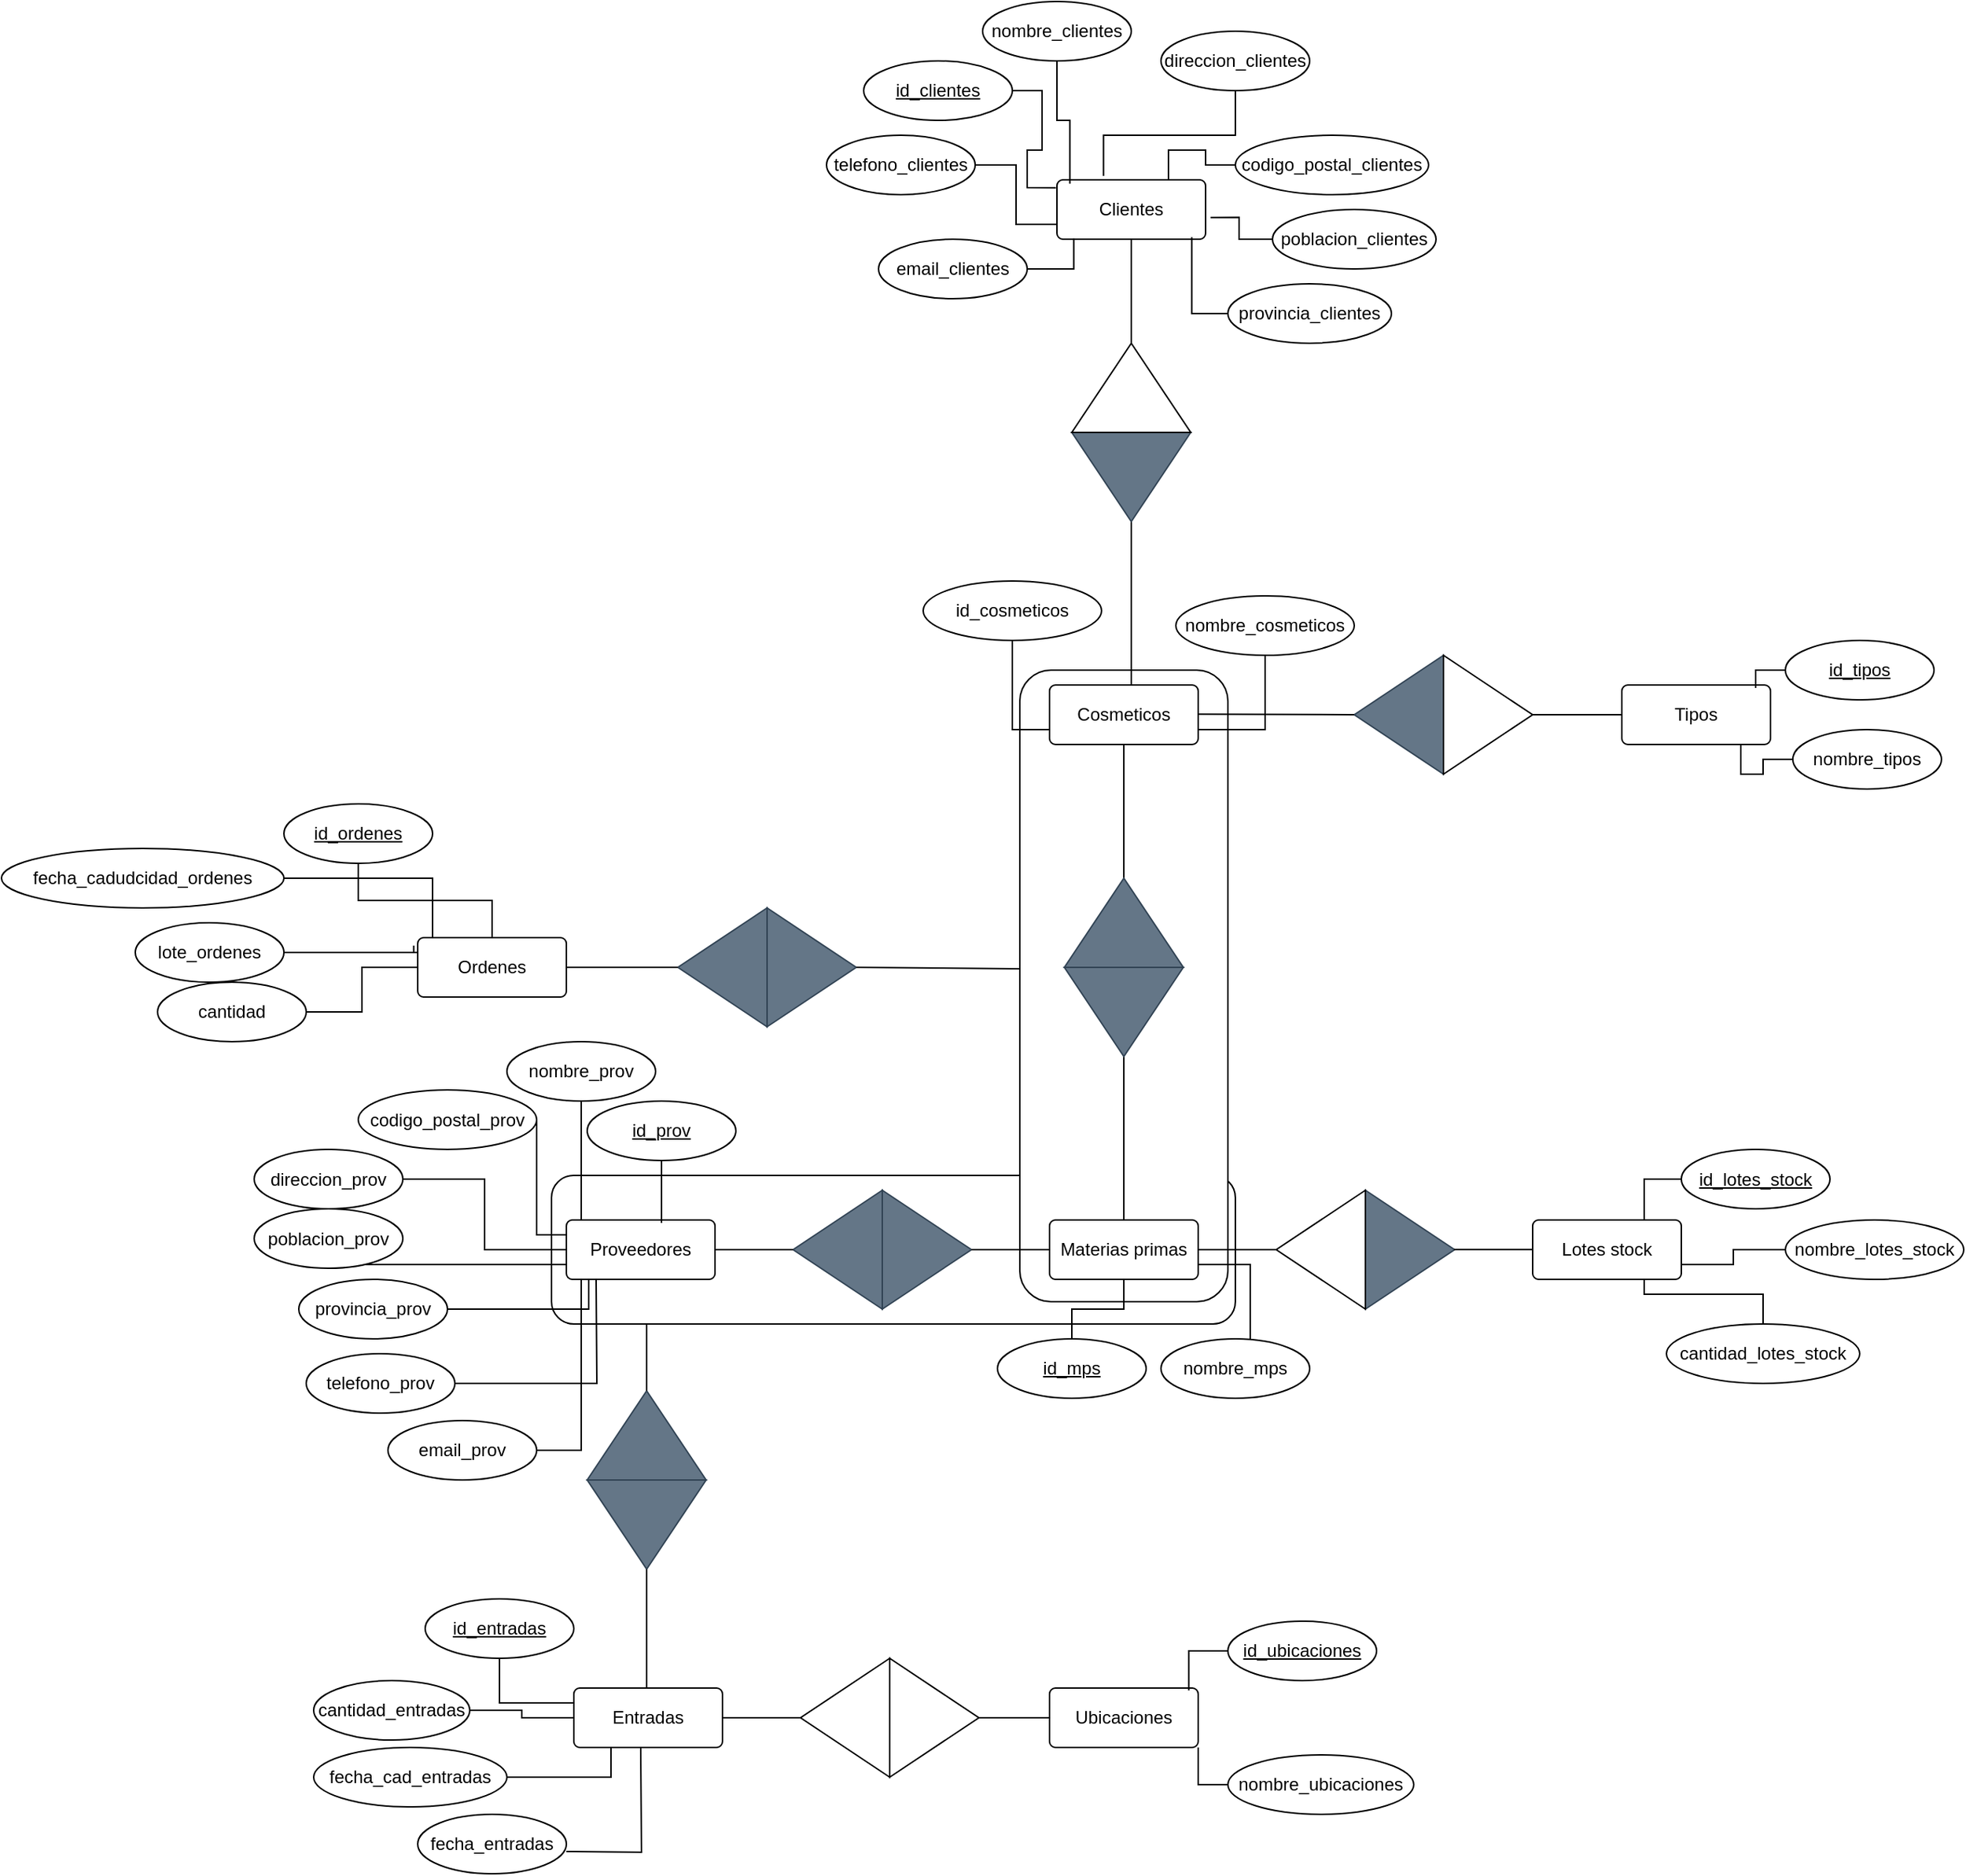 <mxfile version="24.7.17">
  <diagram id="R2lEEEUBdFMjLlhIrx00" name="Page-1">
    <mxGraphModel dx="2390" dy="1475" grid="1" gridSize="10" guides="1" tooltips="1" connect="1" arrows="1" fold="1" page="1" pageScale="1" pageWidth="850" pageHeight="1100" math="0" shadow="0" extFonts="Permanent Marker^https://fonts.googleapis.com/css?family=Permanent+Marker">
      <root>
        <mxCell id="0" />
        <mxCell id="1" parent="0" />
        <mxCell id="o5mv1ufsWUCECMh0fVtF-53" value="" style="rounded=1;whiteSpace=wrap;html=1;" parent="1" vertex="1">
          <mxGeometry x="440" y="800" width="460" height="100" as="geometry" />
        </mxCell>
        <mxCell id="o5mv1ufsWUCECMh0fVtF-27" value="" style="rounded=1;whiteSpace=wrap;html=1;rotation=90;" parent="1" vertex="1">
          <mxGeometry x="612.5" y="602.5" width="425" height="140" as="geometry" />
        </mxCell>
        <mxCell id="GkTLFh9MGfN7TxAeOnmk-2" value="Materias primas" style="rounded=1;arcSize=10;whiteSpace=wrap;html=1;align=center;" parent="1" vertex="1">
          <mxGeometry x="775" y="830" width="100" height="40" as="geometry" />
        </mxCell>
        <mxCell id="chmthk0Oqw4V00-qqQDX-45" style="edgeStyle=orthogonalEdgeStyle;rounded=0;orthogonalLoop=1;jettySize=auto;html=1;endArrow=none;endFill=0;" parent="1" source="fiOfgjRnVxK1CXLO4UrZ-9" target="bnQ85dxgFnPK9u5thOMU-21" edge="1">
          <mxGeometry relative="1" as="geometry" />
        </mxCell>
        <mxCell id="fiOfgjRnVxK1CXLO4UrZ-9" value="id_ordenes" style="ellipse;whiteSpace=wrap;html=1;align=center;fontStyle=4;" parent="1" vertex="1">
          <mxGeometry x="260" y="550" width="100" height="40" as="geometry" />
        </mxCell>
        <mxCell id="fiOfgjRnVxK1CXLO4UrZ-10" value="lote_ordenes" style="ellipse;whiteSpace=wrap;html=1;align=center;" parent="1" vertex="1">
          <mxGeometry x="160" y="630" width="100" height="40" as="geometry" />
        </mxCell>
        <mxCell id="chmthk0Oqw4V00-qqQDX-47" style="edgeStyle=orthogonalEdgeStyle;rounded=0;orthogonalLoop=1;jettySize=auto;html=1;entryX=0;entryY=0.5;entryDx=0;entryDy=0;endArrow=none;endFill=0;" parent="1" source="fiOfgjRnVxK1CXLO4UrZ-11" target="bnQ85dxgFnPK9u5thOMU-21" edge="1">
          <mxGeometry relative="1" as="geometry" />
        </mxCell>
        <mxCell id="fiOfgjRnVxK1CXLO4UrZ-11" value="cantidad" style="ellipse;whiteSpace=wrap;html=1;align=center;" parent="1" vertex="1">
          <mxGeometry x="175" y="670" width="100" height="40" as="geometry" />
        </mxCell>
        <mxCell id="chmthk0Oqw4V00-qqQDX-50" style="edgeStyle=orthogonalEdgeStyle;rounded=0;orthogonalLoop=1;jettySize=auto;html=1;entryX=0.113;entryY=0.017;entryDx=0;entryDy=0;entryPerimeter=0;endArrow=none;endFill=0;" parent="1" source="fiOfgjRnVxK1CXLO4UrZ-12" target="bnQ85dxgFnPK9u5thOMU-21" edge="1">
          <mxGeometry relative="1" as="geometry">
            <mxPoint x="470" y="670" as="targetPoint" />
            <Array as="points">
              <mxPoint x="360" y="600" />
              <mxPoint x="360" y="641" />
            </Array>
          </mxGeometry>
        </mxCell>
        <mxCell id="fiOfgjRnVxK1CXLO4UrZ-12" value="fecha_cadudcidad_ordenes" style="ellipse;whiteSpace=wrap;html=1;align=center;" parent="1" vertex="1">
          <mxGeometry x="70" y="580" width="190" height="40" as="geometry" />
        </mxCell>
        <mxCell id="fiOfgjRnVxK1CXLO4UrZ-26" value="id_clientes" style="ellipse;whiteSpace=wrap;html=1;align=center;fontStyle=4;" parent="1" vertex="1">
          <mxGeometry x="650" y="50" width="100" height="40" as="geometry" />
        </mxCell>
        <mxCell id="fiOfgjRnVxK1CXLO4UrZ-27" value="nombre_clientes" style="ellipse;whiteSpace=wrap;html=1;align=center;" parent="1" vertex="1">
          <mxGeometry x="730" y="10" width="100" height="40" as="geometry" />
        </mxCell>
        <mxCell id="fiOfgjRnVxK1CXLO4UrZ-28" value="direccion_clientes" style="ellipse;whiteSpace=wrap;html=1;align=center;" parent="1" vertex="1">
          <mxGeometry x="850" y="30" width="100" height="40" as="geometry" />
        </mxCell>
        <mxCell id="chmthk0Oqw4V00-qqQDX-59" style="edgeStyle=orthogonalEdgeStyle;rounded=0;orthogonalLoop=1;jettySize=auto;html=1;entryX=0.75;entryY=0;entryDx=0;entryDy=0;endArrow=none;endFill=0;" parent="1" source="fiOfgjRnVxK1CXLO4UrZ-29" target="o5mv1ufsWUCECMh0fVtF-19" edge="1">
          <mxGeometry relative="1" as="geometry" />
        </mxCell>
        <mxCell id="fiOfgjRnVxK1CXLO4UrZ-29" value="codigo_postal_clientes" style="ellipse;whiteSpace=wrap;html=1;align=center;" parent="1" vertex="1">
          <mxGeometry x="900" y="100" width="130" height="40" as="geometry" />
        </mxCell>
        <mxCell id="fiOfgjRnVxK1CXLO4UrZ-30" value="poblacion_clientes" style="ellipse;whiteSpace=wrap;html=1;align=center;" parent="1" vertex="1">
          <mxGeometry x="925" y="150" width="110" height="40" as="geometry" />
        </mxCell>
        <mxCell id="fiOfgjRnVxK1CXLO4UrZ-31" value="provincia_clientes" style="ellipse;whiteSpace=wrap;html=1;align=center;" parent="1" vertex="1">
          <mxGeometry x="895" y="200" width="110" height="40" as="geometry" />
        </mxCell>
        <mxCell id="fiOfgjRnVxK1CXLO4UrZ-32" value="email_clientes" style="ellipse;whiteSpace=wrap;html=1;align=center;" parent="1" vertex="1">
          <mxGeometry x="660" y="170" width="100" height="40" as="geometry" />
        </mxCell>
        <mxCell id="chmthk0Oqw4V00-qqQDX-55" style="edgeStyle=orthogonalEdgeStyle;rounded=0;orthogonalLoop=1;jettySize=auto;html=1;entryX=0;entryY=0.75;entryDx=0;entryDy=0;endArrow=none;endFill=0;" parent="1" source="fiOfgjRnVxK1CXLO4UrZ-33" target="o5mv1ufsWUCECMh0fVtF-19" edge="1">
          <mxGeometry relative="1" as="geometry" />
        </mxCell>
        <mxCell id="fiOfgjRnVxK1CXLO4UrZ-33" value="telefono_clientes" style="ellipse;whiteSpace=wrap;html=1;align=center;" parent="1" vertex="1">
          <mxGeometry x="625" y="100" width="100" height="40" as="geometry" />
        </mxCell>
        <mxCell id="fiOfgjRnVxK1CXLO4UrZ-55" value="id_prov" style="ellipse;whiteSpace=wrap;html=1;align=center;fontStyle=4;" parent="1" vertex="1">
          <mxGeometry x="464" y="750" width="100" height="40" as="geometry" />
        </mxCell>
        <mxCell id="chmthk0Oqw4V00-qqQDX-38" style="edgeStyle=orthogonalEdgeStyle;rounded=0;orthogonalLoop=1;jettySize=auto;html=1;endArrow=none;endFill=0;" parent="1" source="fiOfgjRnVxK1CXLO4UrZ-56" target="o5mv1ufsWUCECMh0fVtF-52" edge="1">
          <mxGeometry relative="1" as="geometry">
            <Array as="points">
              <mxPoint x="460" y="810" />
              <mxPoint x="460" y="810" />
            </Array>
          </mxGeometry>
        </mxCell>
        <mxCell id="fiOfgjRnVxK1CXLO4UrZ-56" value="nombre_prov" style="ellipse;whiteSpace=wrap;html=1;align=center;" parent="1" vertex="1">
          <mxGeometry x="410" y="710" width="100" height="40" as="geometry" />
        </mxCell>
        <mxCell id="chmthk0Oqw4V00-qqQDX-40" style="edgeStyle=orthogonalEdgeStyle;rounded=0;orthogonalLoop=1;jettySize=auto;html=1;endArrow=none;endFill=0;entryX=0;entryY=0.5;entryDx=0;entryDy=0;" parent="1" source="fiOfgjRnVxK1CXLO4UrZ-57" target="o5mv1ufsWUCECMh0fVtF-52" edge="1">
          <mxGeometry relative="1" as="geometry" />
        </mxCell>
        <mxCell id="fiOfgjRnVxK1CXLO4UrZ-57" value="direccion_prov" style="ellipse;whiteSpace=wrap;html=1;align=center;" parent="1" vertex="1">
          <mxGeometry x="240" y="782.5" width="100" height="40" as="geometry" />
        </mxCell>
        <mxCell id="chmthk0Oqw4V00-qqQDX-39" style="edgeStyle=orthogonalEdgeStyle;rounded=0;orthogonalLoop=1;jettySize=auto;html=1;entryX=0;entryY=0.25;entryDx=0;entryDy=0;endArrow=none;endFill=0;" parent="1" source="fiOfgjRnVxK1CXLO4UrZ-58" target="o5mv1ufsWUCECMh0fVtF-52" edge="1">
          <mxGeometry relative="1" as="geometry">
            <Array as="points">
              <mxPoint x="430" y="840" />
            </Array>
          </mxGeometry>
        </mxCell>
        <mxCell id="fiOfgjRnVxK1CXLO4UrZ-58" value="codigo_postal_prov" style="ellipse;whiteSpace=wrap;html=1;align=center;" parent="1" vertex="1">
          <mxGeometry x="310" y="742.5" width="120" height="40" as="geometry" />
        </mxCell>
        <mxCell id="chmthk0Oqw4V00-qqQDX-41" style="edgeStyle=orthogonalEdgeStyle;rounded=0;orthogonalLoop=1;jettySize=auto;html=1;entryX=0;entryY=0.75;entryDx=0;entryDy=0;endArrow=none;endFill=0;" parent="1" source="fiOfgjRnVxK1CXLO4UrZ-59" target="o5mv1ufsWUCECMh0fVtF-52" edge="1">
          <mxGeometry relative="1" as="geometry">
            <Array as="points">
              <mxPoint x="390" y="860" />
              <mxPoint x="390" y="860" />
            </Array>
          </mxGeometry>
        </mxCell>
        <mxCell id="fiOfgjRnVxK1CXLO4UrZ-59" value="poblacion_prov" style="ellipse;whiteSpace=wrap;html=1;align=center;" parent="1" vertex="1">
          <mxGeometry x="240" y="822.5" width="100" height="40" as="geometry" />
        </mxCell>
        <mxCell id="fiOfgjRnVxK1CXLO4UrZ-60" value="provincia_prov" style="ellipse;whiteSpace=wrap;html=1;align=center;" parent="1" vertex="1">
          <mxGeometry x="270" y="870" width="100" height="40" as="geometry" />
        </mxCell>
        <mxCell id="chmthk0Oqw4V00-qqQDX-43" style="edgeStyle=orthogonalEdgeStyle;rounded=0;orthogonalLoop=1;jettySize=auto;html=1;endArrow=none;endFill=0;" parent="1" source="fiOfgjRnVxK1CXLO4UrZ-61" edge="1">
          <mxGeometry relative="1" as="geometry">
            <mxPoint x="470" y="870" as="targetPoint" />
          </mxGeometry>
        </mxCell>
        <mxCell id="fiOfgjRnVxK1CXLO4UrZ-61" value="telefono_prov" style="ellipse;whiteSpace=wrap;html=1;align=center;" parent="1" vertex="1">
          <mxGeometry x="275" y="920" width="100" height="40" as="geometry" />
        </mxCell>
        <mxCell id="chmthk0Oqw4V00-qqQDX-44" style="edgeStyle=orthogonalEdgeStyle;rounded=0;orthogonalLoop=1;jettySize=auto;html=1;entryX=0.095;entryY=0.985;entryDx=0;entryDy=0;endArrow=none;endFill=0;entryPerimeter=0;" parent="1" source="fiOfgjRnVxK1CXLO4UrZ-62" target="o5mv1ufsWUCECMh0fVtF-52" edge="1">
          <mxGeometry relative="1" as="geometry">
            <Array as="points">
              <mxPoint x="460" y="985" />
              <mxPoint x="460" y="860" />
              <mxPoint x="459" y="860" />
            </Array>
          </mxGeometry>
        </mxCell>
        <mxCell id="fiOfgjRnVxK1CXLO4UrZ-62" value="email_prov" style="ellipse;whiteSpace=wrap;html=1;align=center;" parent="1" vertex="1">
          <mxGeometry x="330" y="965" width="100" height="40" as="geometry" />
        </mxCell>
        <mxCell id="fiOfgjRnVxK1CXLO4UrZ-7" value="id_ubicaciones" style="ellipse;whiteSpace=wrap;html=1;align=center;fontStyle=4;" parent="1" vertex="1">
          <mxGeometry x="895" y="1100" width="100" height="40" as="geometry" />
        </mxCell>
        <mxCell id="chmthk0Oqw4V00-qqQDX-33" style="edgeStyle=orthogonalEdgeStyle;rounded=0;orthogonalLoop=1;jettySize=auto;html=1;entryX=1;entryY=1;entryDx=0;entryDy=0;endArrow=none;endFill=0;" parent="1" source="fiOfgjRnVxK1CXLO4UrZ-8" target="o5mv1ufsWUCECMh0fVtF-1" edge="1">
          <mxGeometry relative="1" as="geometry" />
        </mxCell>
        <mxCell id="fiOfgjRnVxK1CXLO4UrZ-8" value="nombre_ubicaciones" style="ellipse;whiteSpace=wrap;html=1;align=center;" parent="1" vertex="1">
          <mxGeometry x="895" y="1190" width="125" height="40" as="geometry" />
        </mxCell>
        <mxCell id="bnQ85dxgFnPK9u5thOMU-21" value="Ordenes" style="rounded=1;arcSize=10;whiteSpace=wrap;html=1;align=center;" parent="1" vertex="1">
          <mxGeometry x="350" y="640" width="100" height="40" as="geometry" />
        </mxCell>
        <mxCell id="chmthk0Oqw4V00-qqQDX-53" style="edgeStyle=orthogonalEdgeStyle;rounded=0;orthogonalLoop=1;jettySize=auto;html=1;entryX=1;entryY=0.75;entryDx=0;entryDy=0;endArrow=none;endFill=0;" parent="1" source="bnQ85dxgFnPK9u5thOMU-27" target="bnQ85dxgFnPK9u5thOMU-55" edge="1">
          <mxGeometry relative="1" as="geometry" />
        </mxCell>
        <mxCell id="bnQ85dxgFnPK9u5thOMU-27" value="nombre_cosmeticos" style="ellipse;whiteSpace=wrap;html=1;align=center;" parent="1" vertex="1">
          <mxGeometry x="860" y="410" width="120" height="40" as="geometry" />
        </mxCell>
        <mxCell id="bnQ85dxgFnPK9u5thOMU-31" value="" style="group;rotation=-180;" parent="1" vertex="1" connectable="0">
          <mxGeometry x="525" y="620" width="120" height="80" as="geometry" />
        </mxCell>
        <mxCell id="bnQ85dxgFnPK9u5thOMU-32" value="" style="triangle;whiteSpace=wrap;html=1;rotation=-180;fillColor=#647687;fontColor=#ffffff;strokeColor=#314354;" parent="bnQ85dxgFnPK9u5thOMU-31" vertex="1">
          <mxGeometry width="60" height="80" as="geometry" />
        </mxCell>
        <mxCell id="bnQ85dxgFnPK9u5thOMU-33" value="" style="triangle;whiteSpace=wrap;html=1;rotation=-360;fillColor=#647687;fontColor=#ffffff;strokeColor=#314354;" parent="bnQ85dxgFnPK9u5thOMU-31" vertex="1">
          <mxGeometry x="60" width="60" height="80" as="geometry" />
        </mxCell>
        <mxCell id="bnQ85dxgFnPK9u5thOMU-55" value="Cosmeticos" style="rounded=1;arcSize=10;whiteSpace=wrap;html=1;align=center;" parent="1" vertex="1">
          <mxGeometry x="775" y="470" width="100" height="40" as="geometry" />
        </mxCell>
        <mxCell id="bnQ85dxgFnPK9u5thOMU-56" value="" style="endArrow=none;html=1;rounded=0;entryX=0.5;entryY=1;entryDx=0;entryDy=0;exitX=1;exitY=0.5;exitDx=0;exitDy=0;" parent="1" source="bnQ85dxgFnPK9u5thOMU-54" target="bnQ85dxgFnPK9u5thOMU-55" edge="1">
          <mxGeometry width="50" height="50" relative="1" as="geometry">
            <mxPoint x="140" y="40" as="sourcePoint" />
            <mxPoint x="190" y="-10" as="targetPoint" />
          </mxGeometry>
        </mxCell>
        <mxCell id="bnQ85dxgFnPK9u5thOMU-57" value="" style="endArrow=none;html=1;rounded=0;exitX=0.5;exitY=0;exitDx=0;exitDy=0;entryX=1;entryY=0.5;entryDx=0;entryDy=0;" parent="1" source="GkTLFh9MGfN7TxAeOnmk-2" target="bnQ85dxgFnPK9u5thOMU-53" edge="1">
          <mxGeometry width="50" height="50" relative="1" as="geometry">
            <mxPoint x="140" y="40" as="sourcePoint" />
            <mxPoint x="190" y="-10" as="targetPoint" />
          </mxGeometry>
        </mxCell>
        <mxCell id="bnQ85dxgFnPK9u5thOMU-82" value="Tipos" style="rounded=1;arcSize=10;whiteSpace=wrap;html=1;align=center;" parent="1" vertex="1">
          <mxGeometry x="1160" y="470" width="100" height="40" as="geometry" />
        </mxCell>
        <mxCell id="bnQ85dxgFnPK9u5thOMU-83" value="id_tipos" style="ellipse;whiteSpace=wrap;html=1;align=center;fontStyle=4;" parent="1" vertex="1">
          <mxGeometry x="1270" y="440" width="100" height="40" as="geometry" />
        </mxCell>
        <mxCell id="bnQ85dxgFnPK9u5thOMU-84" value="nombre_tipos" style="ellipse;whiteSpace=wrap;html=1;align=center;" parent="1" vertex="1">
          <mxGeometry x="1275" y="500" width="100" height="40" as="geometry" />
        </mxCell>
        <mxCell id="bnQ85dxgFnPK9u5thOMU-88" value="" style="endArrow=none;html=1;rounded=0;entryX=0;entryY=0.5;entryDx=0;entryDy=0;exitX=1;exitY=0.5;exitDx=0;exitDy=0;" parent="1" source="o5mv1ufsWUCECMh0fVtF-37" target="bnQ85dxgFnPK9u5thOMU-82" edge="1">
          <mxGeometry width="50" height="50" relative="1" as="geometry">
            <mxPoint x="1010" y="490" as="sourcePoint" />
            <mxPoint x="75" y="590" as="targetPoint" />
          </mxGeometry>
        </mxCell>
        <mxCell id="bnQ85dxgFnPK9u5thOMU-53" value="" style="triangle;whiteSpace=wrap;html=1;rotation=90;fillColor=#647687;fontColor=#ffffff;strokeColor=#314354;" parent="1" vertex="1">
          <mxGeometry x="795" y="650" width="60" height="80" as="geometry" />
        </mxCell>
        <mxCell id="bnQ85dxgFnPK9u5thOMU-54" value="" style="triangle;whiteSpace=wrap;html=1;rotation=-90;fillColor=#647687;fontColor=#ffffff;strokeColor=#314354;" parent="1" vertex="1">
          <mxGeometry x="795" y="590" width="60" height="80" as="geometry" />
        </mxCell>
        <mxCell id="bnQ85dxgFnPK9u5thOMU-107" value="" style="endArrow=none;html=1;rounded=0;exitX=0.815;exitY=1.037;exitDx=0;exitDy=0;exitPerimeter=0;" parent="1" edge="1">
          <mxGeometry width="50" height="50" relative="1" as="geometry">
            <mxPoint x="305.79" y="609.855" as="sourcePoint" />
            <mxPoint x="305.498" y="610" as="targetPoint" />
          </mxGeometry>
        </mxCell>
        <mxCell id="bnQ85dxgFnPK9u5thOMU-112" value="" style="group;rotation=0;" parent="1" vertex="1" connectable="0">
          <mxGeometry x="607.5" y="1125" width="120" height="80" as="geometry" />
        </mxCell>
        <mxCell id="bnQ85dxgFnPK9u5thOMU-113" value="" style="triangle;whiteSpace=wrap;html=1;rotation=0;" parent="bnQ85dxgFnPK9u5thOMU-112" vertex="1">
          <mxGeometry x="60" width="60" height="80" as="geometry" />
        </mxCell>
        <mxCell id="bnQ85dxgFnPK9u5thOMU-114" value="" style="triangle;whiteSpace=wrap;html=1;rotation=-180;" parent="bnQ85dxgFnPK9u5thOMU-112" vertex="1">
          <mxGeometry width="60" height="80" as="geometry" />
        </mxCell>
        <mxCell id="bnQ85dxgFnPK9u5thOMU-116" value="" style="endArrow=none;html=1;rounded=0;entryX=1;entryY=0.5;entryDx=0;entryDy=0;exitX=1;exitY=0.5;exitDx=0;exitDy=0;" parent="1" target="bnQ85dxgFnPK9u5thOMU-114" edge="1">
          <mxGeometry width="50" height="50" relative="1" as="geometry">
            <mxPoint x="555.0" y="1165" as="sourcePoint" />
            <mxPoint x="862.5" y="815" as="targetPoint" />
          </mxGeometry>
        </mxCell>
        <mxCell id="bnQ85dxgFnPK9u5thOMU-120" value="" style="endArrow=none;html=1;rounded=0;exitX=1;exitY=0.5;exitDx=0;exitDy=0;entryX=0;entryY=0.5;entryDx=0;entryDy=0;" parent="1" source="bnQ85dxgFnPK9u5thOMU-113" edge="1">
          <mxGeometry width="50" height="50" relative="1" as="geometry">
            <mxPoint x="742.5" y="1175" as="sourcePoint" />
            <mxPoint x="777.5" y="1165" as="targetPoint" />
          </mxGeometry>
        </mxCell>
        <mxCell id="chmthk0Oqw4V00-qqQDX-31" style="edgeStyle=orthogonalEdgeStyle;rounded=0;orthogonalLoop=1;jettySize=auto;html=1;entryX=0;entryY=0.25;entryDx=0;entryDy=0;endArrow=none;endFill=0;" parent="1" source="bnQ85dxgFnPK9u5thOMU-126" target="o5mv1ufsWUCECMh0fVtF-39" edge="1">
          <mxGeometry relative="1" as="geometry" />
        </mxCell>
        <mxCell id="bnQ85dxgFnPK9u5thOMU-126" value="id_entradas" style="ellipse;whiteSpace=wrap;html=1;align=center;fontStyle=4;" parent="1" vertex="1">
          <mxGeometry x="355" y="1085" width="100" height="40" as="geometry" />
        </mxCell>
        <mxCell id="bnQ85dxgFnPK9u5thOMU-127" value="fecha_entradas" style="ellipse;whiteSpace=wrap;html=1;align=center;fontStyle=0" parent="1" vertex="1">
          <mxGeometry x="350" y="1230" width="100" height="40" as="geometry" />
        </mxCell>
        <mxCell id="chmthk0Oqw4V00-qqQDX-29" style="edgeStyle=orthogonalEdgeStyle;rounded=0;orthogonalLoop=1;jettySize=auto;html=1;entryX=0.25;entryY=1;entryDx=0;entryDy=0;endArrow=none;endFill=0;" parent="1" source="bnQ85dxgFnPK9u5thOMU-128" target="o5mv1ufsWUCECMh0fVtF-39" edge="1">
          <mxGeometry relative="1" as="geometry" />
        </mxCell>
        <mxCell id="bnQ85dxgFnPK9u5thOMU-128" value="fecha_cad_entradas" style="ellipse;whiteSpace=wrap;html=1;align=center;" parent="1" vertex="1">
          <mxGeometry x="280" y="1185" width="130" height="40" as="geometry" />
        </mxCell>
        <mxCell id="chmthk0Oqw4V00-qqQDX-30" style="edgeStyle=orthogonalEdgeStyle;rounded=0;orthogonalLoop=1;jettySize=auto;html=1;entryX=0;entryY=0.5;entryDx=0;entryDy=0;endArrow=none;endFill=0;" parent="1" source="bnQ85dxgFnPK9u5thOMU-129" target="o5mv1ufsWUCECMh0fVtF-39" edge="1">
          <mxGeometry relative="1" as="geometry" />
        </mxCell>
        <mxCell id="bnQ85dxgFnPK9u5thOMU-129" value="cantidad_entradas" style="ellipse;whiteSpace=wrap;html=1;align=center;" parent="1" vertex="1">
          <mxGeometry x="280" y="1140" width="105" height="40" as="geometry" />
        </mxCell>
        <mxCell id="o5mv1ufsWUCECMh0fVtF-1" value="Ubicaciones" style="rounded=1;arcSize=10;whiteSpace=wrap;html=1;align=center;" parent="1" vertex="1">
          <mxGeometry x="775" y="1145" width="100" height="40" as="geometry" />
        </mxCell>
        <mxCell id="o5mv1ufsWUCECMh0fVtF-17" value="" style="endArrow=none;html=1;rounded=0;endSize=7;startSize=7;entryX=0.5;entryY=1;entryDx=0;entryDy=0;exitX=1;exitY=0.5;exitDx=0;exitDy=0;" parent="1" source="o5mv1ufsWUCECMh0fVtF-23" target="o5mv1ufsWUCECMh0fVtF-19" edge="1">
          <mxGeometry width="50" height="50" relative="1" as="geometry">
            <mxPoint x="791.213" y="57.787" as="sourcePoint" />
            <mxPoint x="820" y="20" as="targetPoint" />
          </mxGeometry>
        </mxCell>
        <mxCell id="o5mv1ufsWUCECMh0fVtF-18" value="" style="endArrow=none;html=1;rounded=0;exitX=0.5;exitY=0;exitDx=0;exitDy=0;entryX=1;entryY=0.5;entryDx=0;entryDy=0;" parent="1" target="o5mv1ufsWUCECMh0fVtF-22" edge="1">
          <mxGeometry width="50" height="50" relative="1" as="geometry">
            <mxPoint x="830" y="470" as="sourcePoint" />
            <mxPoint x="490" y="50" as="targetPoint" />
          </mxGeometry>
        </mxCell>
        <mxCell id="o5mv1ufsWUCECMh0fVtF-19" value="Clientes" style="rounded=1;arcSize=10;whiteSpace=wrap;html=1;align=center;" parent="1" vertex="1">
          <mxGeometry x="780" y="130" width="100" height="40" as="geometry" />
        </mxCell>
        <mxCell id="o5mv1ufsWUCECMh0fVtF-21" value="" style="group;rotation=90;" parent="1" vertex="1" connectable="0">
          <mxGeometry x="770" y="260" width="140" height="80" as="geometry" />
        </mxCell>
        <mxCell id="o5mv1ufsWUCECMh0fVtF-22" value="" style="triangle;whiteSpace=wrap;html=1;rotation=90;fillColor=#647687;fontColor=#ffffff;strokeColor=#314354;" parent="o5mv1ufsWUCECMh0fVtF-21" vertex="1">
          <mxGeometry x="30" y="30" width="60" height="80" as="geometry" />
        </mxCell>
        <mxCell id="o5mv1ufsWUCECMh0fVtF-23" value="" style="triangle;whiteSpace=wrap;html=1;rotation=-90;" parent="o5mv1ufsWUCECMh0fVtF-21" vertex="1">
          <mxGeometry x="30" y="-30" width="60" height="80" as="geometry" />
        </mxCell>
        <mxCell id="chmthk0Oqw4V00-qqQDX-35" style="edgeStyle=orthogonalEdgeStyle;rounded=0;orthogonalLoop=1;jettySize=auto;html=1;endArrow=none;endFill=0;" parent="1" source="o5mv1ufsWUCECMh0fVtF-25" target="GkTLFh9MGfN7TxAeOnmk-2" edge="1">
          <mxGeometry relative="1" as="geometry" />
        </mxCell>
        <mxCell id="o5mv1ufsWUCECMh0fVtF-25" value="id_mps" style="ellipse;whiteSpace=wrap;html=1;align=center;fontStyle=4;" parent="1" vertex="1">
          <mxGeometry x="740" y="910" width="100" height="40" as="geometry" />
        </mxCell>
        <mxCell id="o5mv1ufsWUCECMh0fVtF-26" value="nombre_mps" style="ellipse;whiteSpace=wrap;html=1;align=center;" parent="1" vertex="1">
          <mxGeometry x="850" y="910" width="100" height="40" as="geometry" />
        </mxCell>
        <mxCell id="o5mv1ufsWUCECMh0fVtF-28" value="" style="endArrow=none;html=1;rounded=0;entryX=0.473;entryY=0.999;entryDx=0;entryDy=0;entryPerimeter=0;exitX=1;exitY=0.5;exitDx=0;exitDy=0;" parent="1" source="bnQ85dxgFnPK9u5thOMU-33" target="o5mv1ufsWUCECMh0fVtF-27" edge="1">
          <mxGeometry width="50" height="50" relative="1" as="geometry">
            <mxPoint x="630" y="790" as="sourcePoint" />
            <mxPoint x="680" y="740" as="targetPoint" />
          </mxGeometry>
        </mxCell>
        <mxCell id="o5mv1ufsWUCECMh0fVtF-31" value="" style="endArrow=none;html=1;rounded=0;entryX=1;entryY=0.5;entryDx=0;entryDy=0;" parent="1" target="bnQ85dxgFnPK9u5thOMU-32" edge="1">
          <mxGeometry width="50" height="50" relative="1" as="geometry">
            <mxPoint x="450" y="660" as="sourcePoint" />
            <mxPoint x="765" y="671" as="targetPoint" />
          </mxGeometry>
        </mxCell>
        <mxCell id="o5mv1ufsWUCECMh0fVtF-35" value="" style="group;rotation=-180;" parent="1" vertex="1" connectable="0">
          <mxGeometry x="980" y="450" width="120" height="80" as="geometry" />
        </mxCell>
        <mxCell id="o5mv1ufsWUCECMh0fVtF-36" value="" style="triangle;whiteSpace=wrap;html=1;rotation=-180;fillColor=#647687;fontColor=#ffffff;strokeColor=#314354;" parent="o5mv1ufsWUCECMh0fVtF-35" vertex="1">
          <mxGeometry width="60" height="80" as="geometry" />
        </mxCell>
        <mxCell id="o5mv1ufsWUCECMh0fVtF-37" value="" style="triangle;whiteSpace=wrap;html=1;rotation=-360;" parent="o5mv1ufsWUCECMh0fVtF-35" vertex="1">
          <mxGeometry x="60" width="60" height="80" as="geometry" />
        </mxCell>
        <mxCell id="o5mv1ufsWUCECMh0fVtF-38" value="" style="endArrow=none;html=1;rounded=0;entryX=1;entryY=0.5;entryDx=0;entryDy=0;exitX=1;exitY=0.5;exitDx=0;exitDy=0;" parent="1" target="o5mv1ufsWUCECMh0fVtF-36" edge="1">
          <mxGeometry width="50" height="50" relative="1" as="geometry">
            <mxPoint x="875" y="489.63" as="sourcePoint" />
            <mxPoint x="935" y="489.63" as="targetPoint" />
          </mxGeometry>
        </mxCell>
        <mxCell id="o5mv1ufsWUCECMh0fVtF-39" value="Entradas" style="rounded=1;arcSize=10;whiteSpace=wrap;html=1;align=center;" parent="1" vertex="1">
          <mxGeometry x="455" y="1145" width="100" height="40" as="geometry" />
        </mxCell>
        <mxCell id="o5mv1ufsWUCECMh0fVtF-47" value="" style="group;rotation=0;" parent="1" vertex="1" connectable="0">
          <mxGeometry x="602.5" y="810" width="120" height="80" as="geometry" />
        </mxCell>
        <mxCell id="o5mv1ufsWUCECMh0fVtF-48" value="" style="triangle;whiteSpace=wrap;html=1;rotation=0;fillColor=#647687;fontColor=#ffffff;strokeColor=#314354;" parent="o5mv1ufsWUCECMh0fVtF-47" vertex="1">
          <mxGeometry x="60" width="60" height="80" as="geometry" />
        </mxCell>
        <mxCell id="o5mv1ufsWUCECMh0fVtF-49" value="" style="triangle;whiteSpace=wrap;html=1;rotation=-180;fillColor=#647687;fontColor=#ffffff;strokeColor=#314354;" parent="o5mv1ufsWUCECMh0fVtF-47" vertex="1">
          <mxGeometry width="60" height="80" as="geometry" />
        </mxCell>
        <mxCell id="o5mv1ufsWUCECMh0fVtF-50" value="" style="endArrow=none;html=1;rounded=0;entryX=1;entryY=0.5;entryDx=0;entryDy=0;exitX=1;exitY=0.5;exitDx=0;exitDy=0;" parent="1" target="o5mv1ufsWUCECMh0fVtF-49" edge="1">
          <mxGeometry width="50" height="50" relative="1" as="geometry">
            <mxPoint x="550.0" y="850" as="sourcePoint" />
            <mxPoint x="857.5" y="500" as="targetPoint" />
          </mxGeometry>
        </mxCell>
        <mxCell id="o5mv1ufsWUCECMh0fVtF-51" value="" style="endArrow=none;html=1;rounded=0;exitX=1;exitY=0.5;exitDx=0;exitDy=0;entryX=0;entryY=0.5;entryDx=0;entryDy=0;" parent="1" source="o5mv1ufsWUCECMh0fVtF-48" target="GkTLFh9MGfN7TxAeOnmk-2" edge="1">
          <mxGeometry width="50" height="50" relative="1" as="geometry">
            <mxPoint x="737.5" y="860" as="sourcePoint" />
            <mxPoint x="772.5" y="850" as="targetPoint" />
          </mxGeometry>
        </mxCell>
        <mxCell id="o5mv1ufsWUCECMh0fVtF-52" value="Proveedores" style="rounded=1;arcSize=10;whiteSpace=wrap;html=1;align=center;" parent="1" vertex="1">
          <mxGeometry x="450" y="830" width="100" height="40" as="geometry" />
        </mxCell>
        <mxCell id="chmthk0Oqw4V00-qqQDX-23" value="" style="group;rotation=-90;" parent="1" vertex="1" connectable="0">
          <mxGeometry x="444" y="965" width="120" height="80" as="geometry" />
        </mxCell>
        <mxCell id="chmthk0Oqw4V00-qqQDX-24" value="" style="triangle;whiteSpace=wrap;html=1;rotation=-90;fillColor=#647687;fontColor=#ffffff;strokeColor=#314354;" parent="chmthk0Oqw4V00-qqQDX-23" vertex="1">
          <mxGeometry x="30" y="-30" width="60" height="80" as="geometry" />
        </mxCell>
        <mxCell id="chmthk0Oqw4V00-qqQDX-25" value="" style="triangle;whiteSpace=wrap;html=1;rotation=-270;fillColor=#647687;fontColor=#ffffff;strokeColor=#314354;" parent="chmthk0Oqw4V00-qqQDX-23" vertex="1">
          <mxGeometry x="30" y="30" width="60" height="80" as="geometry" />
        </mxCell>
        <mxCell id="chmthk0Oqw4V00-qqQDX-26" value="" style="endArrow=none;html=1;rounded=0;entryX=1;entryY=0.5;entryDx=0;entryDy=0;exitX=0.5;exitY=0;exitDx=0;exitDy=0;" parent="1" target="chmthk0Oqw4V00-qqQDX-25" edge="1">
          <mxGeometry width="50" height="50" relative="1" as="geometry">
            <mxPoint x="504" y="1145" as="sourcePoint" />
            <mxPoint x="-66" y="875" as="targetPoint" />
          </mxGeometry>
        </mxCell>
        <mxCell id="chmthk0Oqw4V00-qqQDX-27" value="" style="endArrow=none;html=1;rounded=0;exitX=1;exitY=0.5;exitDx=0;exitDy=0;" parent="1" source="chmthk0Oqw4V00-qqQDX-24" edge="1">
          <mxGeometry width="50" height="50" relative="1" as="geometry">
            <mxPoint x="659" y="1165" as="sourcePoint" />
            <mxPoint x="504" y="900" as="targetPoint" />
          </mxGeometry>
        </mxCell>
        <mxCell id="chmthk0Oqw4V00-qqQDX-28" style="edgeStyle=orthogonalEdgeStyle;rounded=0;orthogonalLoop=1;jettySize=auto;html=1;entryX=0.45;entryY=0.875;entryDx=0;entryDy=0;entryPerimeter=0;endArrow=none;endFill=0;" parent="1" edge="1">
          <mxGeometry relative="1" as="geometry">
            <mxPoint x="450" y="1255" as="sourcePoint" />
            <mxPoint x="500" y="1185" as="targetPoint" />
          </mxGeometry>
        </mxCell>
        <mxCell id="chmthk0Oqw4V00-qqQDX-32" style="edgeStyle=orthogonalEdgeStyle;rounded=0;orthogonalLoop=1;jettySize=auto;html=1;entryX=0.937;entryY=0.042;entryDx=0;entryDy=0;entryPerimeter=0;endArrow=none;endFill=0;" parent="1" source="fiOfgjRnVxK1CXLO4UrZ-7" target="o5mv1ufsWUCECMh0fVtF-1" edge="1">
          <mxGeometry relative="1" as="geometry" />
        </mxCell>
        <mxCell id="chmthk0Oqw4V00-qqQDX-36" style="edgeStyle=orthogonalEdgeStyle;rounded=0;orthogonalLoop=1;jettySize=auto;html=1;endArrow=none;endFill=0;entryX=1;entryY=0.75;entryDx=0;entryDy=0;" parent="1" source="o5mv1ufsWUCECMh0fVtF-26" target="GkTLFh9MGfN7TxAeOnmk-2" edge="1">
          <mxGeometry relative="1" as="geometry">
            <mxPoint x="869" y="870" as="targetPoint" />
            <Array as="points">
              <mxPoint x="910" y="860" />
            </Array>
          </mxGeometry>
        </mxCell>
        <mxCell id="chmthk0Oqw4V00-qqQDX-37" style="edgeStyle=orthogonalEdgeStyle;rounded=0;orthogonalLoop=1;jettySize=auto;html=1;entryX=0.64;entryY=0.05;entryDx=0;entryDy=0;entryPerimeter=0;endArrow=none;endFill=0;" parent="1" source="fiOfgjRnVxK1CXLO4UrZ-55" target="o5mv1ufsWUCECMh0fVtF-52" edge="1">
          <mxGeometry relative="1" as="geometry" />
        </mxCell>
        <mxCell id="chmthk0Oqw4V00-qqQDX-42" style="edgeStyle=orthogonalEdgeStyle;rounded=0;orthogonalLoop=1;jettySize=auto;html=1;endArrow=none;endFill=0;" parent="1" source="fiOfgjRnVxK1CXLO4UrZ-60" edge="1">
          <mxGeometry relative="1" as="geometry">
            <mxPoint x="465" y="870" as="targetPoint" />
            <Array as="points">
              <mxPoint x="465" y="890" />
            </Array>
          </mxGeometry>
        </mxCell>
        <mxCell id="chmthk0Oqw4V00-qqQDX-46" style="edgeStyle=orthogonalEdgeStyle;rounded=0;orthogonalLoop=1;jettySize=auto;html=1;entryX=-0.027;entryY=0.133;entryDx=0;entryDy=0;entryPerimeter=0;endArrow=none;endFill=0;" parent="1" source="fiOfgjRnVxK1CXLO4UrZ-10" target="bnQ85dxgFnPK9u5thOMU-21" edge="1">
          <mxGeometry relative="1" as="geometry">
            <Array as="points">
              <mxPoint x="350" y="650" />
              <mxPoint x="347" y="650" />
            </Array>
          </mxGeometry>
        </mxCell>
        <mxCell id="chmthk0Oqw4V00-qqQDX-52" style="edgeStyle=orthogonalEdgeStyle;rounded=0;orthogonalLoop=1;jettySize=auto;html=1;entryX=0;entryY=0.75;entryDx=0;entryDy=0;endArrow=none;endFill=0;" parent="1" source="chmthk0Oqw4V00-qqQDX-51" target="bnQ85dxgFnPK9u5thOMU-55" edge="1">
          <mxGeometry relative="1" as="geometry" />
        </mxCell>
        <mxCell id="chmthk0Oqw4V00-qqQDX-51" value="id_cosmeticos" style="ellipse;whiteSpace=wrap;html=1;align=center;" parent="1" vertex="1">
          <mxGeometry x="690" y="400" width="120" height="40" as="geometry" />
        </mxCell>
        <mxCell id="chmthk0Oqw4V00-qqQDX-54" style="edgeStyle=orthogonalEdgeStyle;rounded=0;orthogonalLoop=1;jettySize=auto;html=1;entryX=0.113;entryY=0.983;entryDx=0;entryDy=0;entryPerimeter=0;endArrow=none;endFill=0;" parent="1" source="fiOfgjRnVxK1CXLO4UrZ-32" target="o5mv1ufsWUCECMh0fVtF-19" edge="1">
          <mxGeometry relative="1" as="geometry" />
        </mxCell>
        <mxCell id="chmthk0Oqw4V00-qqQDX-56" style="edgeStyle=orthogonalEdgeStyle;rounded=0;orthogonalLoop=1;jettySize=auto;html=1;entryX=-0.007;entryY=0.133;entryDx=0;entryDy=0;entryPerimeter=0;endArrow=none;endFill=0;" parent="1" source="fiOfgjRnVxK1CXLO4UrZ-26" target="o5mv1ufsWUCECMh0fVtF-19" edge="1">
          <mxGeometry relative="1" as="geometry" />
        </mxCell>
        <mxCell id="chmthk0Oqw4V00-qqQDX-57" style="edgeStyle=orthogonalEdgeStyle;rounded=0;orthogonalLoop=1;jettySize=auto;html=1;entryX=0.087;entryY=0.067;entryDx=0;entryDy=0;entryPerimeter=0;endArrow=none;endFill=0;" parent="1" source="fiOfgjRnVxK1CXLO4UrZ-27" target="o5mv1ufsWUCECMh0fVtF-19" edge="1">
          <mxGeometry relative="1" as="geometry" />
        </mxCell>
        <mxCell id="chmthk0Oqw4V00-qqQDX-58" style="edgeStyle=orthogonalEdgeStyle;rounded=0;orthogonalLoop=1;jettySize=auto;html=1;entryX=0.313;entryY=-0.067;entryDx=0;entryDy=0;entryPerimeter=0;endArrow=none;endFill=0;" parent="1" source="fiOfgjRnVxK1CXLO4UrZ-28" target="o5mv1ufsWUCECMh0fVtF-19" edge="1">
          <mxGeometry relative="1" as="geometry" />
        </mxCell>
        <mxCell id="chmthk0Oqw4V00-qqQDX-60" style="edgeStyle=orthogonalEdgeStyle;rounded=0;orthogonalLoop=1;jettySize=auto;html=1;entryX=1.033;entryY=0.633;entryDx=0;entryDy=0;entryPerimeter=0;endArrow=none;endFill=0;" parent="1" source="fiOfgjRnVxK1CXLO4UrZ-30" target="o5mv1ufsWUCECMh0fVtF-19" edge="1">
          <mxGeometry relative="1" as="geometry" />
        </mxCell>
        <mxCell id="chmthk0Oqw4V00-qqQDX-61" style="edgeStyle=orthogonalEdgeStyle;rounded=0;orthogonalLoop=1;jettySize=auto;html=1;entryX=0.907;entryY=0.967;entryDx=0;entryDy=0;entryPerimeter=0;endArrow=none;endFill=0;" parent="1" source="fiOfgjRnVxK1CXLO4UrZ-31" target="o5mv1ufsWUCECMh0fVtF-19" edge="1">
          <mxGeometry relative="1" as="geometry" />
        </mxCell>
        <mxCell id="chmthk0Oqw4V00-qqQDX-62" style="edgeStyle=orthogonalEdgeStyle;rounded=0;orthogonalLoop=1;jettySize=auto;html=1;entryX=0.8;entryY=1;entryDx=0;entryDy=0;entryPerimeter=0;endArrow=none;endFill=0;" parent="1" source="bnQ85dxgFnPK9u5thOMU-84" target="bnQ85dxgFnPK9u5thOMU-82" edge="1">
          <mxGeometry relative="1" as="geometry" />
        </mxCell>
        <mxCell id="chmthk0Oqw4V00-qqQDX-63" style="edgeStyle=orthogonalEdgeStyle;rounded=0;orthogonalLoop=1;jettySize=auto;html=1;entryX=0.9;entryY=0.05;entryDx=0;entryDy=0;entryPerimeter=0;endArrow=none;endFill=0;" parent="1" source="bnQ85dxgFnPK9u5thOMU-83" target="bnQ85dxgFnPK9u5thOMU-82" edge="1">
          <mxGeometry relative="1" as="geometry" />
        </mxCell>
        <mxCell id="chmthk0Oqw4V00-qqQDX-64" value="" style="group;rotation=0;" parent="1" vertex="1" connectable="0">
          <mxGeometry x="927.5" y="810" width="120" height="80" as="geometry" />
        </mxCell>
        <mxCell id="chmthk0Oqw4V00-qqQDX-65" value="" style="triangle;whiteSpace=wrap;html=1;rotation=0;fillColor=#647687;fontColor=#ffffff;strokeColor=#314354;" parent="chmthk0Oqw4V00-qqQDX-64" vertex="1">
          <mxGeometry x="60" width="60" height="80" as="geometry" />
        </mxCell>
        <mxCell id="chmthk0Oqw4V00-qqQDX-66" value="" style="triangle;whiteSpace=wrap;html=1;rotation=-180;" parent="chmthk0Oqw4V00-qqQDX-64" vertex="1">
          <mxGeometry width="60" height="80" as="geometry" />
        </mxCell>
        <mxCell id="chmthk0Oqw4V00-qqQDX-67" value="" style="endArrow=none;html=1;rounded=0;entryX=1;entryY=0.5;entryDx=0;entryDy=0;exitX=1;exitY=0.5;exitDx=0;exitDy=0;" parent="1" target="chmthk0Oqw4V00-qqQDX-66" edge="1">
          <mxGeometry width="50" height="50" relative="1" as="geometry">
            <mxPoint x="875.0" y="850" as="sourcePoint" />
            <mxPoint x="1182.5" y="500" as="targetPoint" />
          </mxGeometry>
        </mxCell>
        <mxCell id="chmthk0Oqw4V00-qqQDX-70" value="" style="endArrow=none;html=1;rounded=0;entryX=1;entryY=0.5;entryDx=0;entryDy=0;exitX=1;exitY=0.5;exitDx=0;exitDy=0;" parent="1" edge="1">
          <mxGeometry width="50" height="50" relative="1" as="geometry">
            <mxPoint x="1047.0" y="849.86" as="sourcePoint" />
            <mxPoint x="1100" y="849.86" as="targetPoint" />
          </mxGeometry>
        </mxCell>
        <mxCell id="chmthk0Oqw4V00-qqQDX-71" value="Lotes stock" style="rounded=1;arcSize=10;whiteSpace=wrap;html=1;align=center;" parent="1" vertex="1">
          <mxGeometry x="1100" y="830" width="100" height="40" as="geometry" />
        </mxCell>
        <mxCell id="_-0JffgRipeeC8aTzSuK-1" value="id_lotes_stock" style="ellipse;whiteSpace=wrap;html=1;align=center;fontStyle=4;" vertex="1" parent="1">
          <mxGeometry x="1200" y="782.5" width="100" height="40" as="geometry" />
        </mxCell>
        <mxCell id="_-0JffgRipeeC8aTzSuK-5" style="edgeStyle=orthogonalEdgeStyle;rounded=0;orthogonalLoop=1;jettySize=auto;html=1;entryX=1;entryY=0.75;entryDx=0;entryDy=0;endArrow=none;endFill=0;" edge="1" parent="1" source="_-0JffgRipeeC8aTzSuK-2" target="chmthk0Oqw4V00-qqQDX-71">
          <mxGeometry relative="1" as="geometry" />
        </mxCell>
        <mxCell id="_-0JffgRipeeC8aTzSuK-2" value="nombre_lotes_stock" style="ellipse;whiteSpace=wrap;html=1;align=center;" vertex="1" parent="1">
          <mxGeometry x="1270" y="830" width="120" height="40" as="geometry" />
        </mxCell>
        <mxCell id="_-0JffgRipeeC8aTzSuK-4" style="edgeStyle=orthogonalEdgeStyle;rounded=0;orthogonalLoop=1;jettySize=auto;html=1;entryX=0.75;entryY=1;entryDx=0;entryDy=0;endArrow=none;endFill=0;" edge="1" parent="1" source="_-0JffgRipeeC8aTzSuK-3" target="chmthk0Oqw4V00-qqQDX-71">
          <mxGeometry relative="1" as="geometry" />
        </mxCell>
        <mxCell id="_-0JffgRipeeC8aTzSuK-3" value="cantidad_lotes_stock" style="ellipse;whiteSpace=wrap;html=1;align=center;" vertex="1" parent="1">
          <mxGeometry x="1190" y="900" width="130" height="40" as="geometry" />
        </mxCell>
        <mxCell id="_-0JffgRipeeC8aTzSuK-7" style="edgeStyle=orthogonalEdgeStyle;rounded=0;orthogonalLoop=1;jettySize=auto;html=1;entryX=0.75;entryY=0;entryDx=0;entryDy=0;exitX=0;exitY=0.5;exitDx=0;exitDy=0;endArrow=none;endFill=0;" edge="1" parent="1" source="_-0JffgRipeeC8aTzSuK-1" target="chmthk0Oqw4V00-qqQDX-71">
          <mxGeometry relative="1" as="geometry">
            <mxPoint x="1235.4" y="812.51" as="sourcePoint" />
            <mxPoint x="1160" y="822.17" as="targetPoint" />
          </mxGeometry>
        </mxCell>
      </root>
    </mxGraphModel>
  </diagram>
</mxfile>
